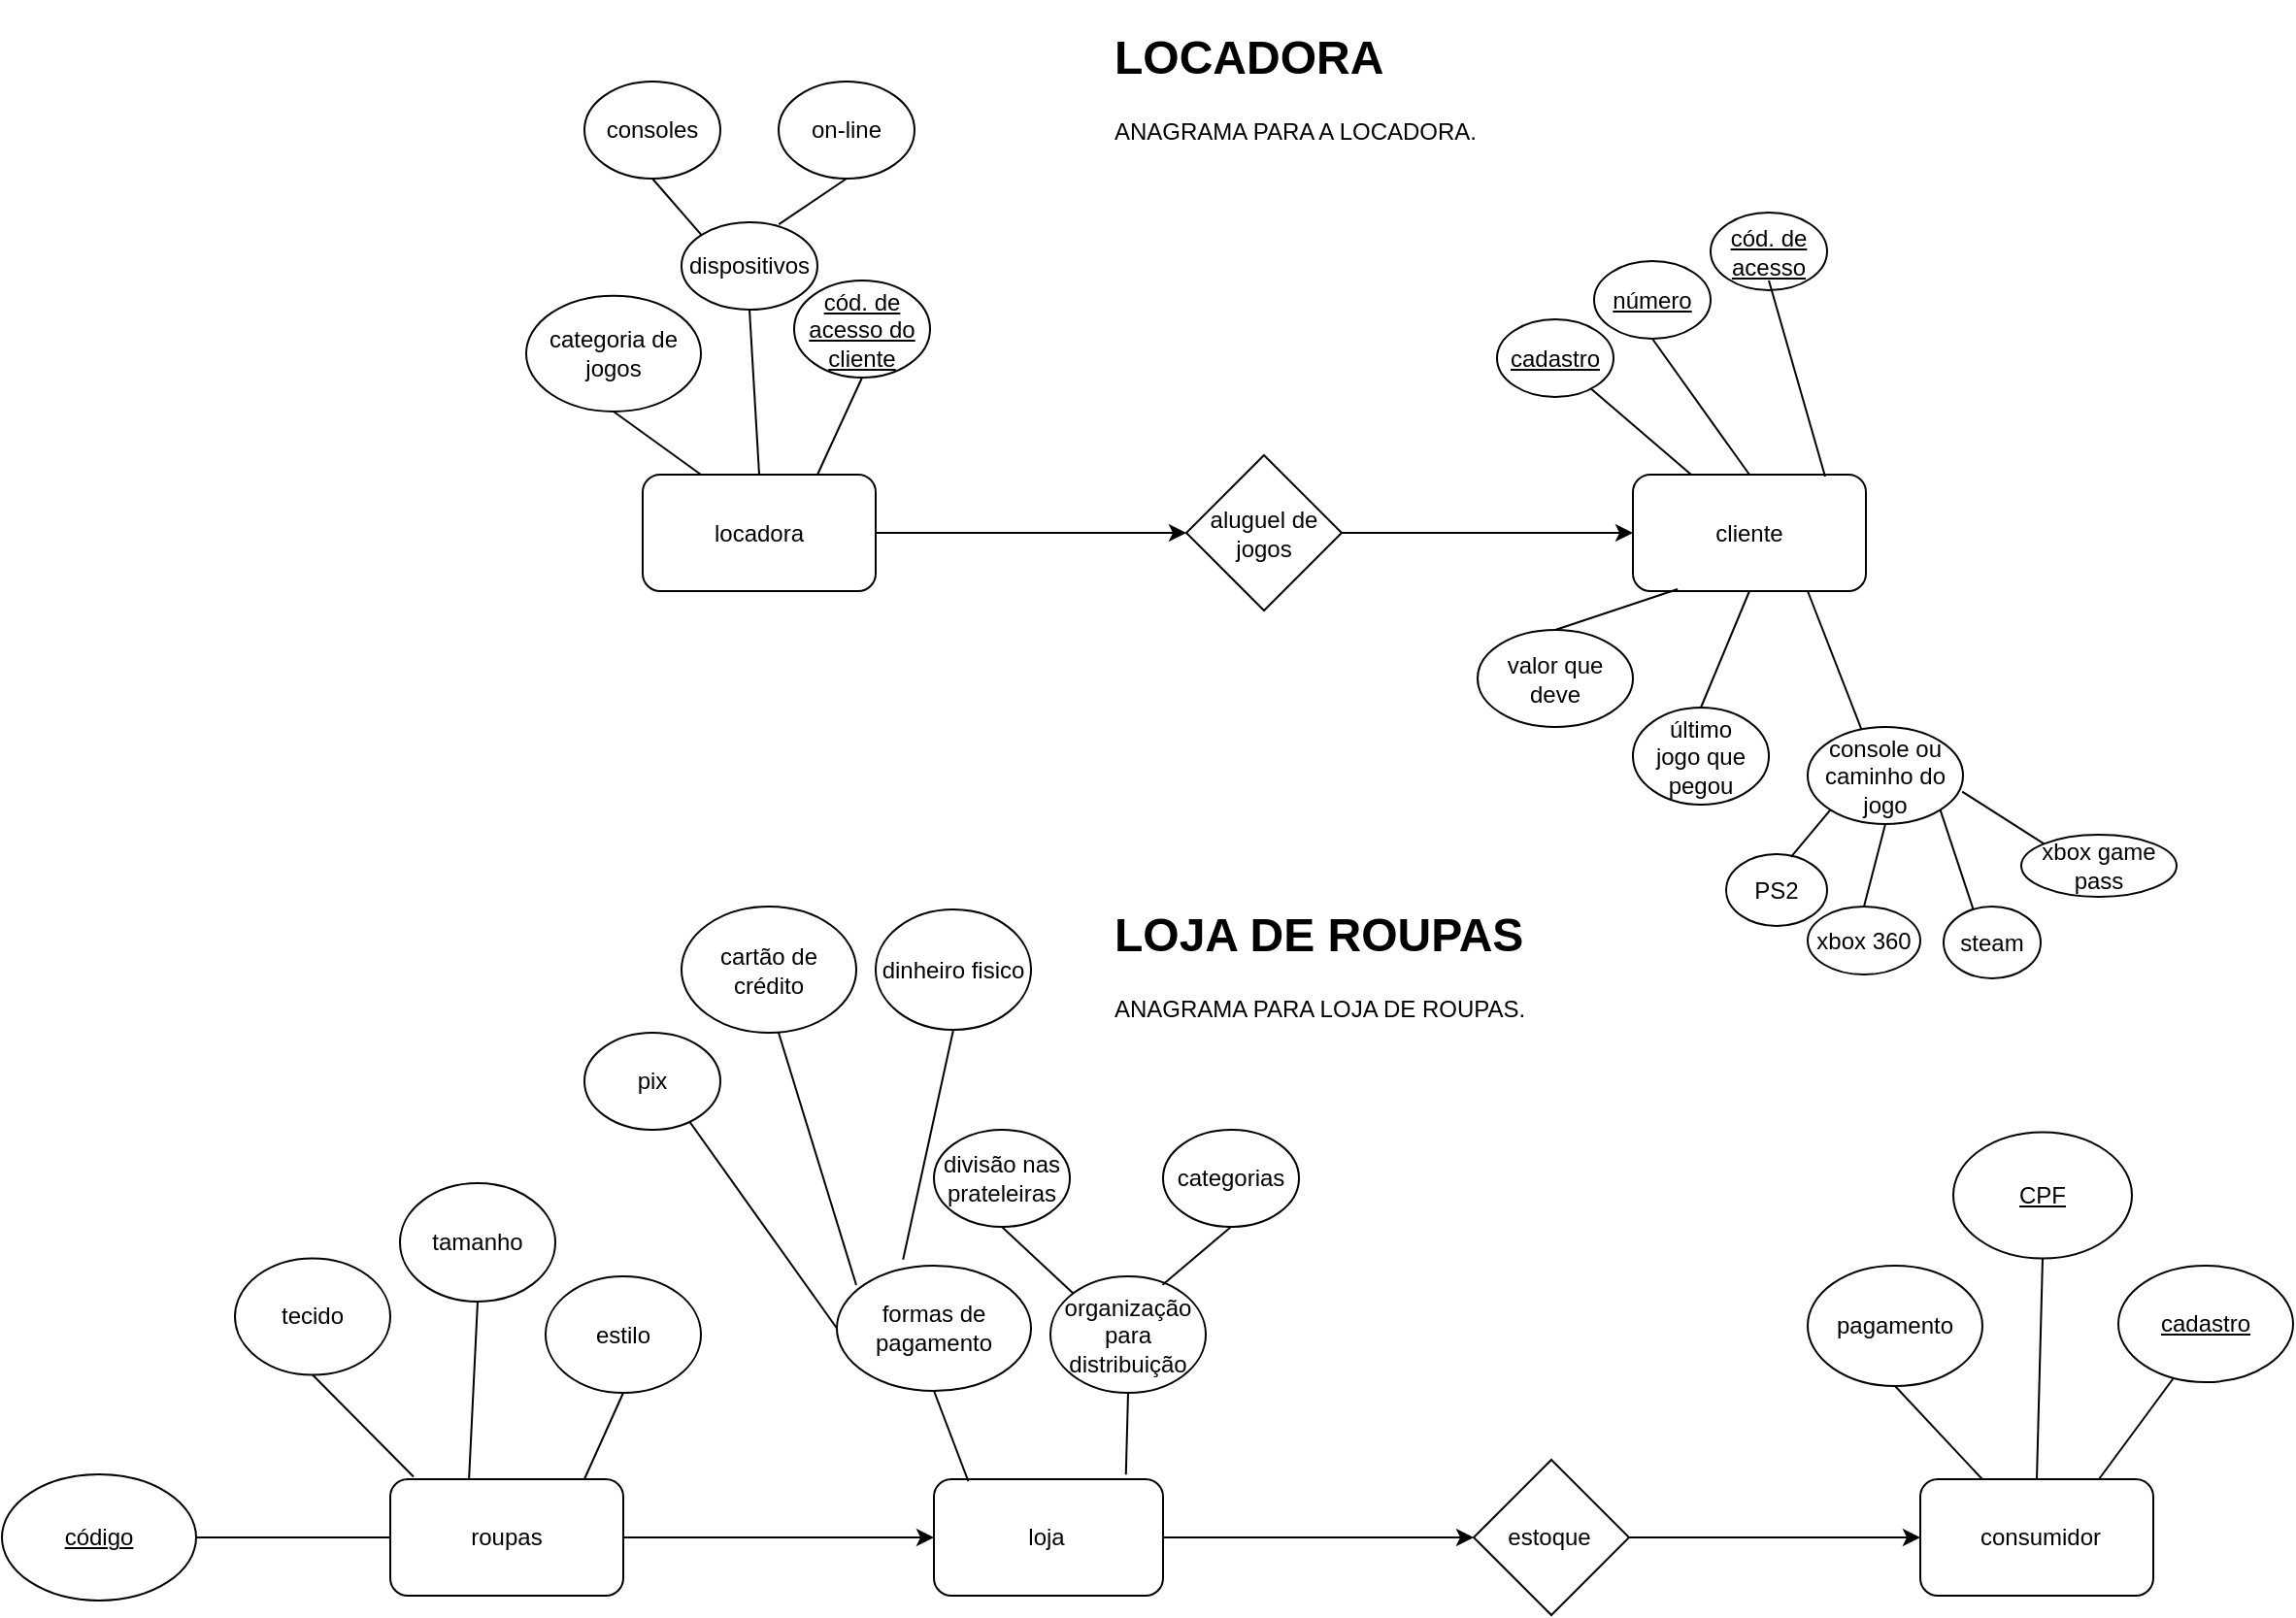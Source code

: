 <mxfile version="22.0.8" type="device">
  <diagram name="Página-1" id="cowbihlGmz0i0esi1rtL">
    <mxGraphModel dx="1304" dy="716" grid="1" gridSize="10" guides="1" tooltips="1" connect="1" arrows="1" fold="1" page="1" pageScale="1" pageWidth="827" pageHeight="1169" math="0" shadow="0">
      <root>
        <mxCell id="0" />
        <mxCell id="1" parent="0" />
        <mxCell id="qYe-6Fo6dkP2x0P8Gogv-17" style="edgeStyle=orthogonalEdgeStyle;rounded=0;orthogonalLoop=1;jettySize=auto;html=1;entryX=0;entryY=0.5;entryDx=0;entryDy=0;" parent="1" source="qYe-6Fo6dkP2x0P8Gogv-18" edge="1">
          <mxGeometry relative="1" as="geometry">
            <mxPoint x="1010" y="382.5" as="targetPoint" />
          </mxGeometry>
        </mxCell>
        <mxCell id="qYe-6Fo6dkP2x0P8Gogv-18" value="aluguel de jogos" style="rhombus;whiteSpace=wrap;html=1;" parent="1" vertex="1">
          <mxGeometry x="780" y="342.5" width="80" height="80" as="geometry" />
        </mxCell>
        <mxCell id="qYe-6Fo6dkP2x0P8Gogv-19" style="edgeStyle=orthogonalEdgeStyle;rounded=0;orthogonalLoop=1;jettySize=auto;html=1;" parent="1" source="qYe-6Fo6dkP2x0P8Gogv-20" target="qYe-6Fo6dkP2x0P8Gogv-18" edge="1">
          <mxGeometry relative="1" as="geometry" />
        </mxCell>
        <mxCell id="qYe-6Fo6dkP2x0P8Gogv-20" value="" style="rounded=1;whiteSpace=wrap;html=1;" parent="1" vertex="1">
          <mxGeometry x="500" y="352.5" width="120" height="60" as="geometry" />
        </mxCell>
        <mxCell id="qYe-6Fo6dkP2x0P8Gogv-22" value="" style="rounded=1;whiteSpace=wrap;html=1;" parent="1" vertex="1">
          <mxGeometry x="1010" y="352.5" width="120" height="60" as="geometry" />
        </mxCell>
        <mxCell id="qYe-6Fo6dkP2x0P8Gogv-23" value="cliente" style="text;html=1;strokeColor=none;fillColor=none;align=center;verticalAlign=middle;whiteSpace=wrap;rounded=0;" parent="1" vertex="1">
          <mxGeometry x="1030" y="370" width="80" height="25" as="geometry" />
        </mxCell>
        <mxCell id="qYe-6Fo6dkP2x0P8Gogv-24" value="" style="ellipse;whiteSpace=wrap;html=1;" parent="1" vertex="1">
          <mxGeometry x="940" y="272.5" width="60" height="40" as="geometry" />
        </mxCell>
        <mxCell id="qYe-6Fo6dkP2x0P8Gogv-25" value="" style="endArrow=none;html=1;rounded=0;entryX=0.25;entryY=0;entryDx=0;entryDy=0;" parent="1" source="qYe-6Fo6dkP2x0P8Gogv-24" target="qYe-6Fo6dkP2x0P8Gogv-22" edge="1">
          <mxGeometry width="50" height="50" relative="1" as="geometry">
            <mxPoint x="960" y="382.5" as="sourcePoint" />
            <mxPoint x="1030" y="332.5" as="targetPoint" />
          </mxGeometry>
        </mxCell>
        <mxCell id="qYe-6Fo6dkP2x0P8Gogv-26" value="" style="ellipse;whiteSpace=wrap;html=1;" parent="1" vertex="1">
          <mxGeometry x="990" y="242.5" width="60" height="40" as="geometry" />
        </mxCell>
        <mxCell id="qYe-6Fo6dkP2x0P8Gogv-27" value="" style="endArrow=none;html=1;rounded=0;exitX=0.5;exitY=1;exitDx=0;exitDy=0;entryX=0.5;entryY=0;entryDx=0;entryDy=0;" parent="1" source="qYe-6Fo6dkP2x0P8Gogv-26" target="qYe-6Fo6dkP2x0P8Gogv-22" edge="1">
          <mxGeometry width="50" height="50" relative="1" as="geometry">
            <mxPoint x="1000" y="342.5" as="sourcePoint" />
            <mxPoint x="1071" y="332.5" as="targetPoint" />
          </mxGeometry>
        </mxCell>
        <mxCell id="qYe-6Fo6dkP2x0P8Gogv-28" value="" style="ellipse;whiteSpace=wrap;html=1;" parent="1" vertex="1">
          <mxGeometry x="1050" y="217.5" width="60" height="40" as="geometry" />
        </mxCell>
        <mxCell id="qYe-6Fo6dkP2x0P8Gogv-29" value="" style="endArrow=none;html=1;rounded=0;exitX=0.825;exitY=0.017;exitDx=0;exitDy=0;exitPerimeter=0;entryX=0.5;entryY=1;entryDx=0;entryDy=0;" parent="1" source="qYe-6Fo6dkP2x0P8Gogv-22" target="qYe-6Fo6dkP2x0P8Gogv-32" edge="1">
          <mxGeometry width="50" height="50" relative="1" as="geometry">
            <mxPoint x="1020" y="362.5" as="sourcePoint" />
            <mxPoint x="1080" y="262.5" as="targetPoint" />
          </mxGeometry>
        </mxCell>
        <mxCell id="qYe-6Fo6dkP2x0P8Gogv-30" value="&lt;u&gt;&lt;font style=&quot;vertical-align: inherit;&quot;&gt;&lt;font style=&quot;vertical-align: inherit;&quot;&gt;cadastro&lt;/font&gt;&lt;/font&gt;&lt;/u&gt;" style="text;html=1;strokeColor=none;fillColor=none;align=center;verticalAlign=middle;whiteSpace=wrap;rounded=0;" parent="1" vertex="1">
          <mxGeometry x="940" y="277.5" width="60" height="30" as="geometry" />
        </mxCell>
        <mxCell id="qYe-6Fo6dkP2x0P8Gogv-31" value="&lt;u&gt;número&lt;/u&gt;" style="text;html=1;strokeColor=none;fillColor=none;align=center;verticalAlign=middle;whiteSpace=wrap;rounded=0;" parent="1" vertex="1">
          <mxGeometry x="990" y="247.5" width="60" height="30" as="geometry" />
        </mxCell>
        <mxCell id="qYe-6Fo6dkP2x0P8Gogv-32" value="&lt;u&gt;cód. de acesso&lt;/u&gt;" style="text;html=1;strokeColor=none;fillColor=none;align=center;verticalAlign=middle;whiteSpace=wrap;rounded=0;" parent="1" vertex="1">
          <mxGeometry x="1050" y="222.5" width="60" height="30" as="geometry" />
        </mxCell>
        <mxCell id="qYe-6Fo6dkP2x0P8Gogv-33" value="locadora" style="text;html=1;strokeColor=none;fillColor=none;align=center;verticalAlign=middle;whiteSpace=wrap;rounded=0;" parent="1" vertex="1">
          <mxGeometry x="530" y="367.5" width="60" height="30" as="geometry" />
        </mxCell>
        <mxCell id="qYe-6Fo6dkP2x0P8Gogv-37" value="valor que deve" style="ellipse;whiteSpace=wrap;html=1;" parent="1" vertex="1">
          <mxGeometry x="930" y="432.5" width="80" height="50" as="geometry" />
        </mxCell>
        <mxCell id="qYe-6Fo6dkP2x0P8Gogv-38" value="" style="endArrow=none;html=1;rounded=0;exitX=0.5;exitY=0;exitDx=0;exitDy=0;entryX=0.192;entryY=0.983;entryDx=0;entryDy=0;entryPerimeter=0;" parent="1" source="qYe-6Fo6dkP2x0P8Gogv-37" target="qYe-6Fo6dkP2x0P8Gogv-22" edge="1">
          <mxGeometry width="50" height="50" relative="1" as="geometry">
            <mxPoint x="970" y="452.5" as="sourcePoint" />
            <mxPoint x="1020" y="402.5" as="targetPoint" />
          </mxGeometry>
        </mxCell>
        <mxCell id="qYe-6Fo6dkP2x0P8Gogv-39" value="" style="ellipse;whiteSpace=wrap;html=1;" parent="1" vertex="1">
          <mxGeometry x="1010" y="472.5" width="70" height="50" as="geometry" />
        </mxCell>
        <mxCell id="qYe-6Fo6dkP2x0P8Gogv-40" value="último jogo que pegou" style="text;html=1;strokeColor=none;fillColor=none;align=center;verticalAlign=middle;whiteSpace=wrap;rounded=0;" parent="1" vertex="1">
          <mxGeometry x="1015" y="482.5" width="60" height="30" as="geometry" />
        </mxCell>
        <mxCell id="qYe-6Fo6dkP2x0P8Gogv-41" value="" style="endArrow=none;html=1;rounded=0;exitX=0.5;exitY=0;exitDx=0;exitDy=0;entryX=0.5;entryY=1;entryDx=0;entryDy=0;" parent="1" source="qYe-6Fo6dkP2x0P8Gogv-39" target="qYe-6Fo6dkP2x0P8Gogv-22" edge="1">
          <mxGeometry width="50" height="50" relative="1" as="geometry">
            <mxPoint x="1020" y="472.5" as="sourcePoint" />
            <mxPoint x="1045" y="412.5" as="targetPoint" />
          </mxGeometry>
        </mxCell>
        <mxCell id="qYe-6Fo6dkP2x0P8Gogv-43" value="" style="endArrow=none;html=1;rounded=0;exitX=0.5;exitY=0;exitDx=0;exitDy=0;entryX=0.75;entryY=1;entryDx=0;entryDy=0;" parent="1" target="qYe-6Fo6dkP2x0P8Gogv-22" edge="1">
          <mxGeometry width="50" height="50" relative="1" as="geometry">
            <mxPoint x="1135" y="502.5" as="sourcePoint" />
            <mxPoint x="1090" y="412.5" as="targetPoint" />
          </mxGeometry>
        </mxCell>
        <mxCell id="qYe-6Fo6dkP2x0P8Gogv-50" value="categoria de jogos" style="ellipse;whiteSpace=wrap;html=1;" parent="1" vertex="1">
          <mxGeometry x="440" y="260.32" width="90" height="59.68" as="geometry" />
        </mxCell>
        <mxCell id="qYe-6Fo6dkP2x0P8Gogv-52" value="" style="endArrow=none;html=1;rounded=0;exitX=0.25;exitY=0;exitDx=0;exitDy=0;entryX=0.5;entryY=1;entryDx=0;entryDy=0;" parent="1" source="qYe-6Fo6dkP2x0P8Gogv-20" target="qYe-6Fo6dkP2x0P8Gogv-50" edge="1">
          <mxGeometry width="50" height="50" relative="1" as="geometry">
            <mxPoint x="460" y="372.5" as="sourcePoint" />
            <mxPoint x="490" y="312.5" as="targetPoint" />
          </mxGeometry>
        </mxCell>
        <mxCell id="qYe-6Fo6dkP2x0P8Gogv-53" value="dispositivos" style="ellipse;whiteSpace=wrap;html=1;" parent="1" vertex="1">
          <mxGeometry x="520" y="222.5" width="70" height="45" as="geometry" />
        </mxCell>
        <mxCell id="qYe-6Fo6dkP2x0P8Gogv-54" value="" style="endArrow=none;html=1;rounded=0;entryX=0.5;entryY=0;entryDx=0;entryDy=0;exitX=0.5;exitY=1;exitDx=0;exitDy=0;" parent="1" source="qYe-6Fo6dkP2x0P8Gogv-53" target="qYe-6Fo6dkP2x0P8Gogv-20" edge="1">
          <mxGeometry width="50" height="50" relative="1" as="geometry">
            <mxPoint x="500" y="282.5" as="sourcePoint" />
            <mxPoint x="510" y="342.5" as="targetPoint" />
            <Array as="points" />
          </mxGeometry>
        </mxCell>
        <mxCell id="Bew-xmC5klucbXw2Gbvf-2" style="edgeStyle=orthogonalEdgeStyle;rounded=0;orthogonalLoop=1;jettySize=auto;html=1;entryX=0;entryY=0.5;entryDx=0;entryDy=0;" parent="1" edge="1">
          <mxGeometry relative="1" as="geometry">
            <mxPoint x="1158" y="900" as="targetPoint" />
            <mxPoint x="1008" y="900" as="sourcePoint" />
          </mxGeometry>
        </mxCell>
        <mxCell id="Bew-xmC5klucbXw2Gbvf-3" style="edgeStyle=orthogonalEdgeStyle;rounded=0;orthogonalLoop=1;jettySize=auto;html=1;" parent="1" source="Bew-xmC5klucbXw2Gbvf-4" edge="1">
          <mxGeometry relative="1" as="geometry">
            <mxPoint x="928" y="900" as="targetPoint" />
          </mxGeometry>
        </mxCell>
        <mxCell id="Bew-xmC5klucbXw2Gbvf-4" value="" style="rounded=1;whiteSpace=wrap;html=1;" parent="1" vertex="1">
          <mxGeometry x="650" y="870" width="118" height="60" as="geometry" />
        </mxCell>
        <mxCell id="Bew-xmC5klucbXw2Gbvf-5" value="" style="rounded=1;whiteSpace=wrap;html=1;" parent="1" vertex="1">
          <mxGeometry x="1158" y="870" width="120" height="60" as="geometry" />
        </mxCell>
        <mxCell id="Bew-xmC5klucbXw2Gbvf-6" value="&lt;font style=&quot;vertical-align: inherit;&quot;&gt;&lt;font style=&quot;vertical-align: inherit;&quot;&gt;loja&lt;/font&gt;&lt;/font&gt;" style="text;html=1;strokeColor=none;fillColor=none;align=center;verticalAlign=middle;whiteSpace=wrap;rounded=0;" parent="1" vertex="1">
          <mxGeometry x="678" y="885" width="60" height="30" as="geometry" />
        </mxCell>
        <mxCell id="Bew-xmC5klucbXw2Gbvf-7" value="" style="rhombus;whiteSpace=wrap;html=1;" parent="1" vertex="1">
          <mxGeometry x="928" y="860" width="80" height="80" as="geometry" />
        </mxCell>
        <mxCell id="Bew-xmC5klucbXw2Gbvf-9" value="&lt;font style=&quot;vertical-align: inherit;&quot;&gt;&lt;font style=&quot;vertical-align: inherit;&quot;&gt;&lt;font style=&quot;vertical-align: inherit;&quot;&gt;&lt;font style=&quot;vertical-align: inherit;&quot;&gt;consumidor&lt;/font&gt;&lt;/font&gt;&lt;/font&gt;&lt;/font&gt;" style="text;html=1;strokeColor=none;fillColor=none;align=center;verticalAlign=middle;whiteSpace=wrap;rounded=0;" parent="1" vertex="1">
          <mxGeometry x="1190" y="885" width="60" height="30" as="geometry" />
        </mxCell>
        <mxCell id="Bew-xmC5klucbXw2Gbvf-10" value="&lt;font style=&quot;vertical-align: inherit;&quot;&gt;&lt;font style=&quot;vertical-align: inherit;&quot;&gt;estoque&lt;/font&gt;&lt;/font&gt;" style="text;html=1;strokeColor=none;fillColor=none;align=center;verticalAlign=middle;whiteSpace=wrap;rounded=0;" parent="1" vertex="1">
          <mxGeometry x="937" y="885" width="60" height="30" as="geometry" />
        </mxCell>
        <mxCell id="Bew-xmC5klucbXw2Gbvf-11" value="formas de pagamento" style="ellipse;whiteSpace=wrap;html=1;" parent="1" vertex="1">
          <mxGeometry x="600" y="760" width="100" height="64.5" as="geometry" />
        </mxCell>
        <mxCell id="Bew-xmC5klucbXw2Gbvf-13" value="" style="endArrow=none;html=1;rounded=0;entryX=0.5;entryY=1;entryDx=0;entryDy=0;exitX=0.15;exitY=0.017;exitDx=0;exitDy=0;exitPerimeter=0;" parent="1" source="Bew-xmC5klucbXw2Gbvf-4" target="Bew-xmC5klucbXw2Gbvf-11" edge="1">
          <mxGeometry width="50" height="50" relative="1" as="geometry">
            <mxPoint x="660" y="860" as="sourcePoint" />
            <mxPoint x="720" y="820" as="targetPoint" />
          </mxGeometry>
        </mxCell>
        <mxCell id="Bew-xmC5klucbXw2Gbvf-14" value="tecido" style="ellipse;whiteSpace=wrap;html=1;" parent="1" vertex="1">
          <mxGeometry x="290" y="756.25" width="80" height="60" as="geometry" />
        </mxCell>
        <mxCell id="Bew-xmC5klucbXw2Gbvf-16" value="" style="endArrow=none;html=1;rounded=0;exitX=0.1;exitY=-0.021;exitDx=0;exitDy=0;entryX=0.5;entryY=1;entryDx=0;entryDy=0;exitPerimeter=0;" parent="1" source="Bew-xmC5klucbXw2Gbvf-48" target="Bew-xmC5klucbXw2Gbvf-14" edge="1">
          <mxGeometry width="50" height="50" relative="1" as="geometry">
            <mxPoint x="460" y="810" as="sourcePoint" />
            <mxPoint x="510" y="760" as="targetPoint" />
          </mxGeometry>
        </mxCell>
        <mxCell id="Bew-xmC5klucbXw2Gbvf-28" value="pagamento" style="ellipse;whiteSpace=wrap;html=1;" parent="1" vertex="1">
          <mxGeometry x="1100" y="760" width="90" height="62" as="geometry" />
        </mxCell>
        <mxCell id="Bew-xmC5klucbXw2Gbvf-30" value="" style="endArrow=none;html=1;rounded=0;entryX=0.5;entryY=1;entryDx=0;entryDy=0;" parent="1" source="Bew-xmC5klucbXw2Gbvf-5" target="Bew-xmC5klucbXw2Gbvf-28" edge="1">
          <mxGeometry width="50" height="50" relative="1" as="geometry">
            <mxPoint x="1180" y="860" as="sourcePoint" />
            <mxPoint x="1325" y="810" as="targetPoint" />
          </mxGeometry>
        </mxCell>
        <mxCell id="Bew-xmC5klucbXw2Gbvf-36" value="&lt;u&gt;cadastro&lt;/u&gt;" style="ellipse;whiteSpace=wrap;html=1;" parent="1" vertex="1">
          <mxGeometry x="1260" y="760" width="90" height="60" as="geometry" />
        </mxCell>
        <mxCell id="Bew-xmC5klucbXw2Gbvf-56" style="edgeStyle=orthogonalEdgeStyle;rounded=0;orthogonalLoop=1;jettySize=auto;html=1;entryX=0;entryY=0.5;entryDx=0;entryDy=0;" parent="1" source="Bew-xmC5klucbXw2Gbvf-48" target="Bew-xmC5klucbXw2Gbvf-4" edge="1">
          <mxGeometry relative="1" as="geometry" />
        </mxCell>
        <mxCell id="Bew-xmC5klucbXw2Gbvf-48" value="" style="rounded=1;whiteSpace=wrap;html=1;" parent="1" vertex="1">
          <mxGeometry x="370" y="870" width="120" height="60" as="geometry" />
        </mxCell>
        <mxCell id="Bew-xmC5klucbXw2Gbvf-49" style="edgeStyle=orthogonalEdgeStyle;rounded=0;orthogonalLoop=1;jettySize=auto;html=1;exitX=0.5;exitY=1;exitDx=0;exitDy=0;" parent="1" source="Bew-xmC5klucbXw2Gbvf-48" target="Bew-xmC5klucbXw2Gbvf-48" edge="1">
          <mxGeometry relative="1" as="geometry" />
        </mxCell>
        <mxCell id="Bew-xmC5klucbXw2Gbvf-51" value="roupas" style="text;html=1;strokeColor=none;fillColor=none;align=center;verticalAlign=middle;whiteSpace=wrap;rounded=0;" parent="1" vertex="1">
          <mxGeometry x="400" y="885" width="60" height="30" as="geometry" />
        </mxCell>
        <mxCell id="Bew-xmC5klucbXw2Gbvf-54" value="estilo" style="ellipse;whiteSpace=wrap;html=1;" parent="1" vertex="1">
          <mxGeometry x="450" y="765.5" width="80" height="60" as="geometry" />
        </mxCell>
        <mxCell id="Bew-xmC5klucbXw2Gbvf-55" value="" style="endArrow=none;html=1;rounded=0;exitX=0.833;exitY=0;exitDx=0;exitDy=0;exitPerimeter=0;entryX=0.5;entryY=1;entryDx=0;entryDy=0;" parent="1" source="Bew-xmC5klucbXw2Gbvf-48" target="Bew-xmC5klucbXw2Gbvf-54" edge="1">
          <mxGeometry width="50" height="50" relative="1" as="geometry">
            <mxPoint x="470" y="870" as="sourcePoint" />
            <mxPoint x="530" y="810" as="targetPoint" />
          </mxGeometry>
        </mxCell>
        <mxCell id="Bew-xmC5klucbXw2Gbvf-57" value="tamanho" style="ellipse;whiteSpace=wrap;html=1;" parent="1" vertex="1">
          <mxGeometry x="375" y="717.5" width="80" height="61" as="geometry" />
        </mxCell>
        <mxCell id="Bew-xmC5klucbXw2Gbvf-60" value="" style="endArrow=none;html=1;rounded=0;entryX=0.5;entryY=1;entryDx=0;entryDy=0;exitX=0.338;exitY=-0.002;exitDx=0;exitDy=0;exitPerimeter=0;" parent="1" source="Bew-xmC5klucbXw2Gbvf-48" target="Bew-xmC5klucbXw2Gbvf-57" edge="1">
          <mxGeometry width="50" height="50" relative="1" as="geometry">
            <mxPoint x="410" y="860" as="sourcePoint" />
            <mxPoint x="420" y="780" as="targetPoint" />
          </mxGeometry>
        </mxCell>
        <mxCell id="Bew-xmC5klucbXw2Gbvf-62" value="organização para distribuição" style="ellipse;whiteSpace=wrap;html=1;" parent="1" vertex="1">
          <mxGeometry x="710" y="765.5" width="80" height="60" as="geometry" />
        </mxCell>
        <mxCell id="Bew-xmC5klucbXw2Gbvf-63" value="" style="endArrow=none;html=1;rounded=0;entryX=0.5;entryY=1;entryDx=0;entryDy=0;exitX=0.838;exitY=-0.04;exitDx=0;exitDy=0;exitPerimeter=0;" parent="1" source="Bew-xmC5klucbXw2Gbvf-4" target="Bew-xmC5klucbXw2Gbvf-62" edge="1">
          <mxGeometry width="50" height="50" relative="1" as="geometry">
            <mxPoint x="740" y="870" as="sourcePoint" />
            <mxPoint x="780" y="780" as="targetPoint" />
          </mxGeometry>
        </mxCell>
        <mxCell id="Bew-xmC5klucbXw2Gbvf-65" value="&lt;u&gt;CPF&lt;/u&gt;" style="ellipse;whiteSpace=wrap;html=1;" parent="1" vertex="1">
          <mxGeometry x="1175" y="691.25" width="92" height="65" as="geometry" />
        </mxCell>
        <mxCell id="Bew-xmC5klucbXw2Gbvf-68" value="" style="endArrow=none;html=1;rounded=0;entryX=0.5;entryY=1;entryDx=0;entryDy=0;exitX=0.5;exitY=0;exitDx=0;exitDy=0;" parent="1" source="Bew-xmC5klucbXw2Gbvf-5" target="Bew-xmC5klucbXw2Gbvf-65" edge="1">
          <mxGeometry width="50" height="50" relative="1" as="geometry">
            <mxPoint x="1220" y="860" as="sourcePoint" />
            <mxPoint x="1260" y="780" as="targetPoint" />
            <Array as="points" />
          </mxGeometry>
        </mxCell>
        <mxCell id="Bew-xmC5klucbXw2Gbvf-69" value="" style="endArrow=none;html=1;rounded=0;entryX=0.314;entryY=0.969;entryDx=0;entryDy=0;entryPerimeter=0;" parent="1" target="Bew-xmC5klucbXw2Gbvf-36" edge="1">
          <mxGeometry width="50" height="50" relative="1" as="geometry">
            <mxPoint x="1250" y="870" as="sourcePoint" />
            <mxPoint x="1300" y="820" as="targetPoint" />
          </mxGeometry>
        </mxCell>
        <mxCell id="Bew-xmC5klucbXw2Gbvf-71" value="&lt;u&gt;cód. de acesso do cliente&lt;/u&gt;" style="ellipse;whiteSpace=wrap;html=1;" parent="1" vertex="1">
          <mxGeometry x="578" y="252.5" width="70" height="50" as="geometry" />
        </mxCell>
        <mxCell id="Bew-xmC5klucbXw2Gbvf-72" value="" style="endArrow=none;html=1;rounded=0;entryX=0.5;entryY=1;entryDx=0;entryDy=0;exitX=0.75;exitY=0;exitDx=0;exitDy=0;" parent="1" source="qYe-6Fo6dkP2x0P8Gogv-20" target="Bew-xmC5klucbXw2Gbvf-71" edge="1">
          <mxGeometry width="50" height="50" relative="1" as="geometry">
            <mxPoint x="560" y="342.5" as="sourcePoint" />
            <mxPoint x="610" y="292.5" as="targetPoint" />
          </mxGeometry>
        </mxCell>
        <mxCell id="Bew-xmC5klucbXw2Gbvf-74" value="&lt;h1&gt;LOCADORA&lt;/h1&gt;&lt;p&gt;ANAGRAMA PARA A LOCADORA.&lt;/p&gt;" style="text;html=1;strokeColor=none;fillColor=none;spacing=5;spacingTop=-20;whiteSpace=wrap;overflow=hidden;rounded=0;" parent="1" vertex="1">
          <mxGeometry x="738" y="118" width="205" height="82" as="geometry" />
        </mxCell>
        <mxCell id="Bew-xmC5klucbXw2Gbvf-76" value="&lt;h1&gt;LOJA DE ROUPAS&lt;/h1&gt;&lt;p&gt;ANAGRAMA PARA LOJA DE ROUPAS.&lt;/p&gt;" style="text;html=1;strokeColor=none;fillColor=none;spacing=5;spacingTop=-20;whiteSpace=wrap;overflow=hidden;rounded=0;" parent="1" vertex="1">
          <mxGeometry x="738" y="570" width="230" height="120" as="geometry" />
        </mxCell>
        <mxCell id="Bew-xmC5klucbXw2Gbvf-87" value="divisão nas prateleiras" style="ellipse;whiteSpace=wrap;html=1;" parent="1" vertex="1">
          <mxGeometry x="650" y="690" width="70" height="50" as="geometry" />
        </mxCell>
        <mxCell id="Bew-xmC5klucbXw2Gbvf-88" value="" style="endArrow=none;html=1;rounded=0;exitX=0;exitY=0;exitDx=0;exitDy=0;entryX=0.5;entryY=1;entryDx=0;entryDy=0;" parent="1" source="Bew-xmC5klucbXw2Gbvf-62" target="Bew-xmC5klucbXw2Gbvf-87" edge="1">
          <mxGeometry width="50" height="50" relative="1" as="geometry">
            <mxPoint x="830" y="700" as="sourcePoint" />
            <mxPoint x="880" y="650" as="targetPoint" />
          </mxGeometry>
        </mxCell>
        <mxCell id="Bew-xmC5klucbXw2Gbvf-90" value="categorias" style="ellipse;whiteSpace=wrap;html=1;" parent="1" vertex="1">
          <mxGeometry x="768" y="690" width="70" height="50" as="geometry" />
        </mxCell>
        <mxCell id="Bew-xmC5klucbXw2Gbvf-91" value="" style="endArrow=none;html=1;rounded=0;entryX=0.5;entryY=1;entryDx=0;entryDy=0;exitX=0.722;exitY=0.072;exitDx=0;exitDy=0;exitPerimeter=0;" parent="1" source="Bew-xmC5klucbXw2Gbvf-62" target="Bew-xmC5klucbXw2Gbvf-90" edge="1">
          <mxGeometry width="50" height="50" relative="1" as="geometry">
            <mxPoint x="800" y="810" as="sourcePoint" />
            <mxPoint x="850" y="760" as="targetPoint" />
          </mxGeometry>
        </mxCell>
        <mxCell id="Bew-xmC5klucbXw2Gbvf-93" value="consoles" style="ellipse;whiteSpace=wrap;html=1;" parent="1" vertex="1">
          <mxGeometry x="470" y="150" width="70" height="50" as="geometry" />
        </mxCell>
        <mxCell id="Bew-xmC5klucbXw2Gbvf-94" value="" style="endArrow=none;html=1;rounded=0;entryX=0;entryY=0;entryDx=0;entryDy=0;exitX=0.5;exitY=1;exitDx=0;exitDy=0;" parent="1" source="Bew-xmC5klucbXw2Gbvf-93" target="qYe-6Fo6dkP2x0P8Gogv-53" edge="1">
          <mxGeometry width="50" height="50" relative="1" as="geometry">
            <mxPoint x="350" y="270" as="sourcePoint" />
            <mxPoint x="400" y="220" as="targetPoint" />
          </mxGeometry>
        </mxCell>
        <mxCell id="Bew-xmC5klucbXw2Gbvf-95" value="on-line" style="ellipse;whiteSpace=wrap;html=1;" parent="1" vertex="1">
          <mxGeometry x="570" y="150" width="70" height="50" as="geometry" />
        </mxCell>
        <mxCell id="Bew-xmC5klucbXw2Gbvf-96" value="" style="endArrow=none;html=1;rounded=0;entryX=0.5;entryY=1;entryDx=0;entryDy=0;exitX=0.716;exitY=0.023;exitDx=0;exitDy=0;exitPerimeter=0;" parent="1" source="qYe-6Fo6dkP2x0P8Gogv-53" target="Bew-xmC5klucbXw2Gbvf-95" edge="1">
          <mxGeometry width="50" height="50" relative="1" as="geometry">
            <mxPoint x="210" y="310" as="sourcePoint" />
            <mxPoint x="260" y="260" as="targetPoint" />
          </mxGeometry>
        </mxCell>
        <mxCell id="Bew-xmC5klucbXw2Gbvf-98" value="&lt;font style=&quot;vertical-align: inherit;&quot;&gt;&lt;font style=&quot;vertical-align: inherit;&quot;&gt;&lt;font style=&quot;vertical-align: inherit;&quot;&gt;&lt;font style=&quot;vertical-align: inherit;&quot;&gt;&lt;font style=&quot;vertical-align: inherit;&quot;&gt;&lt;font style=&quot;vertical-align: inherit;&quot;&gt;console ou caminho do jogo&lt;/font&gt;&lt;/font&gt;&lt;/font&gt;&lt;/font&gt;&lt;/font&gt;&lt;/font&gt;" style="ellipse;whiteSpace=wrap;html=1;" parent="1" vertex="1">
          <mxGeometry x="1100" y="482.5" width="80" height="50" as="geometry" />
        </mxCell>
        <mxCell id="Bew-xmC5klucbXw2Gbvf-99" value="&lt;u&gt;código&lt;/u&gt;" style="ellipse;whiteSpace=wrap;html=1;" parent="1" vertex="1">
          <mxGeometry x="170" y="867.5" width="100" height="65" as="geometry" />
        </mxCell>
        <mxCell id="Bew-xmC5klucbXw2Gbvf-100" value="" style="endArrow=none;html=1;rounded=0;entryX=0;entryY=0.5;entryDx=0;entryDy=0;exitX=1;exitY=0.5;exitDx=0;exitDy=0;" parent="1" source="Bew-xmC5klucbXw2Gbvf-99" target="Bew-xmC5klucbXw2Gbvf-48" edge="1">
          <mxGeometry width="50" height="50" relative="1" as="geometry">
            <mxPoint x="260" y="910" as="sourcePoint" />
            <mxPoint x="310" y="860" as="targetPoint" />
          </mxGeometry>
        </mxCell>
        <mxCell id="Bew-xmC5klucbXw2Gbvf-101" value="" style="endArrow=none;html=1;rounded=0;exitX=0;exitY=0.5;exitDx=0;exitDy=0;" parent="1" source="Bew-xmC5klucbXw2Gbvf-11" edge="1">
          <mxGeometry width="50" height="50" relative="1" as="geometry">
            <mxPoint x="450" y="650" as="sourcePoint" />
            <mxPoint x="520" y="680" as="targetPoint" />
          </mxGeometry>
        </mxCell>
        <mxCell id="Bew-xmC5klucbXw2Gbvf-102" value="" style="endArrow=none;html=1;rounded=0;" parent="1" edge="1">
          <mxGeometry width="50" height="50" relative="1" as="geometry">
            <mxPoint x="610" y="770" as="sourcePoint" />
            <mxPoint x="570" y="640" as="targetPoint" />
          </mxGeometry>
        </mxCell>
        <mxCell id="Bew-xmC5klucbXw2Gbvf-104" value="pix" style="ellipse;whiteSpace=wrap;html=1;" parent="1" vertex="1">
          <mxGeometry x="470" y="640" width="70" height="50" as="geometry" />
        </mxCell>
        <mxCell id="Bew-xmC5klucbXw2Gbvf-105" value="cartão de crédito" style="ellipse;whiteSpace=wrap;html=1;" parent="1" vertex="1">
          <mxGeometry x="520" y="575" width="90" height="65" as="geometry" />
        </mxCell>
        <mxCell id="Bew-xmC5klucbXw2Gbvf-106" value="dinheiro fisico" style="ellipse;whiteSpace=wrap;html=1;" parent="1" vertex="1">
          <mxGeometry x="620" y="576.5" width="80" height="62" as="geometry" />
        </mxCell>
        <mxCell id="Bew-xmC5klucbXw2Gbvf-107" value="" style="endArrow=none;html=1;rounded=0;entryX=0.5;entryY=1;entryDx=0;entryDy=0;exitX=0.341;exitY=-0.049;exitDx=0;exitDy=0;exitPerimeter=0;" parent="1" source="Bew-xmC5klucbXw2Gbvf-11" target="Bew-xmC5klucbXw2Gbvf-106" edge="1">
          <mxGeometry width="50" height="50" relative="1" as="geometry">
            <mxPoint x="620" y="730" as="sourcePoint" />
            <mxPoint x="670" y="680" as="targetPoint" />
          </mxGeometry>
        </mxCell>
        <mxCell id="JGBLU8ZZoNpqrJumYxHg-1" value="&lt;font style=&quot;vertical-align: inherit;&quot;&gt;&lt;font style=&quot;vertical-align: inherit;&quot;&gt;&lt;font style=&quot;vertical-align: inherit;&quot;&gt;&lt;font style=&quot;vertical-align: inherit;&quot;&gt;PS2&lt;/font&gt;&lt;/font&gt;&lt;/font&gt;&lt;/font&gt;" style="ellipse;whiteSpace=wrap;html=1;" vertex="1" parent="1">
          <mxGeometry x="1058" y="548" width="52" height="37" as="geometry" />
        </mxCell>
        <mxCell id="JGBLU8ZZoNpqrJumYxHg-3" value="" style="endArrow=none;html=1;rounded=0;exitX=0.643;exitY=0.039;exitDx=0;exitDy=0;exitPerimeter=0;entryX=0;entryY=1;entryDx=0;entryDy=0;" edge="1" parent="1" source="JGBLU8ZZoNpqrJumYxHg-1" target="Bew-xmC5klucbXw2Gbvf-98">
          <mxGeometry width="50" height="50" relative="1" as="geometry">
            <mxPoint x="1075" y="562.5" as="sourcePoint" />
            <mxPoint x="1125" y="512.5" as="targetPoint" />
          </mxGeometry>
        </mxCell>
        <mxCell id="JGBLU8ZZoNpqrJumYxHg-4" value="&lt;font style=&quot;vertical-align: inherit;&quot;&gt;&lt;font style=&quot;vertical-align: inherit;&quot;&gt;xbox 360&lt;/font&gt;&lt;/font&gt;" style="ellipse;whiteSpace=wrap;html=1;" vertex="1" parent="1">
          <mxGeometry x="1100" y="575" width="58" height="35" as="geometry" />
        </mxCell>
        <mxCell id="JGBLU8ZZoNpqrJumYxHg-5" value="" style="endArrow=none;html=1;rounded=0;entryX=0.5;entryY=1;entryDx=0;entryDy=0;exitX=0.5;exitY=0;exitDx=0;exitDy=0;" edge="1" parent="1" source="JGBLU8ZZoNpqrJumYxHg-4" target="Bew-xmC5klucbXw2Gbvf-98">
          <mxGeometry width="50" height="50" relative="1" as="geometry">
            <mxPoint x="1170" y="610" as="sourcePoint" />
            <mxPoint x="1220" y="560" as="targetPoint" />
          </mxGeometry>
        </mxCell>
        <mxCell id="JGBLU8ZZoNpqrJumYxHg-7" value="" style="endArrow=none;html=1;rounded=0;entryX=1;entryY=1;entryDx=0;entryDy=0;exitX=0.68;exitY=0.904;exitDx=0;exitDy=0;exitPerimeter=0;" edge="1" parent="1" source="JGBLU8ZZoNpqrJumYxHg-8" target="Bew-xmC5klucbXw2Gbvf-98">
          <mxGeometry width="50" height="50" relative="1" as="geometry">
            <mxPoint x="1185.149" y="574.977" as="sourcePoint" />
            <mxPoint x="1267" y="520" as="targetPoint" />
          </mxGeometry>
        </mxCell>
        <mxCell id="JGBLU8ZZoNpqrJumYxHg-8" value="&lt;font style=&quot;vertical-align: inherit;&quot;&gt;&lt;font style=&quot;vertical-align: inherit;&quot;&gt;&lt;font style=&quot;vertical-align: inherit;&quot;&gt;&lt;font style=&quot;vertical-align: inherit;&quot;&gt;steam&lt;/font&gt;&lt;/font&gt;&lt;/font&gt;&lt;/font&gt;" style="ellipse;whiteSpace=wrap;html=1;direction=west;" vertex="1" parent="1">
          <mxGeometry x="1170" y="575" width="50" height="37" as="geometry" />
        </mxCell>
        <mxCell id="JGBLU8ZZoNpqrJumYxHg-9" value="&lt;font style=&quot;vertical-align: inherit;&quot;&gt;&lt;font style=&quot;vertical-align: inherit;&quot;&gt;xbox game pass&lt;/font&gt;&lt;/font&gt;" style="ellipse;whiteSpace=wrap;html=1;" vertex="1" parent="1">
          <mxGeometry x="1210" y="538" width="80" height="32" as="geometry" />
        </mxCell>
        <mxCell id="JGBLU8ZZoNpqrJumYxHg-10" value="" style="endArrow=none;html=1;rounded=0;exitX=0;exitY=0;exitDx=0;exitDy=0;entryX=0.995;entryY=0.666;entryDx=0;entryDy=0;entryPerimeter=0;" edge="1" parent="1" source="JGBLU8ZZoNpqrJumYxHg-9" target="Bew-xmC5klucbXw2Gbvf-98">
          <mxGeometry width="50" height="50" relative="1" as="geometry">
            <mxPoint x="1180" y="470" as="sourcePoint" />
            <mxPoint x="1230" y="420" as="targetPoint" />
          </mxGeometry>
        </mxCell>
      </root>
    </mxGraphModel>
  </diagram>
</mxfile>

